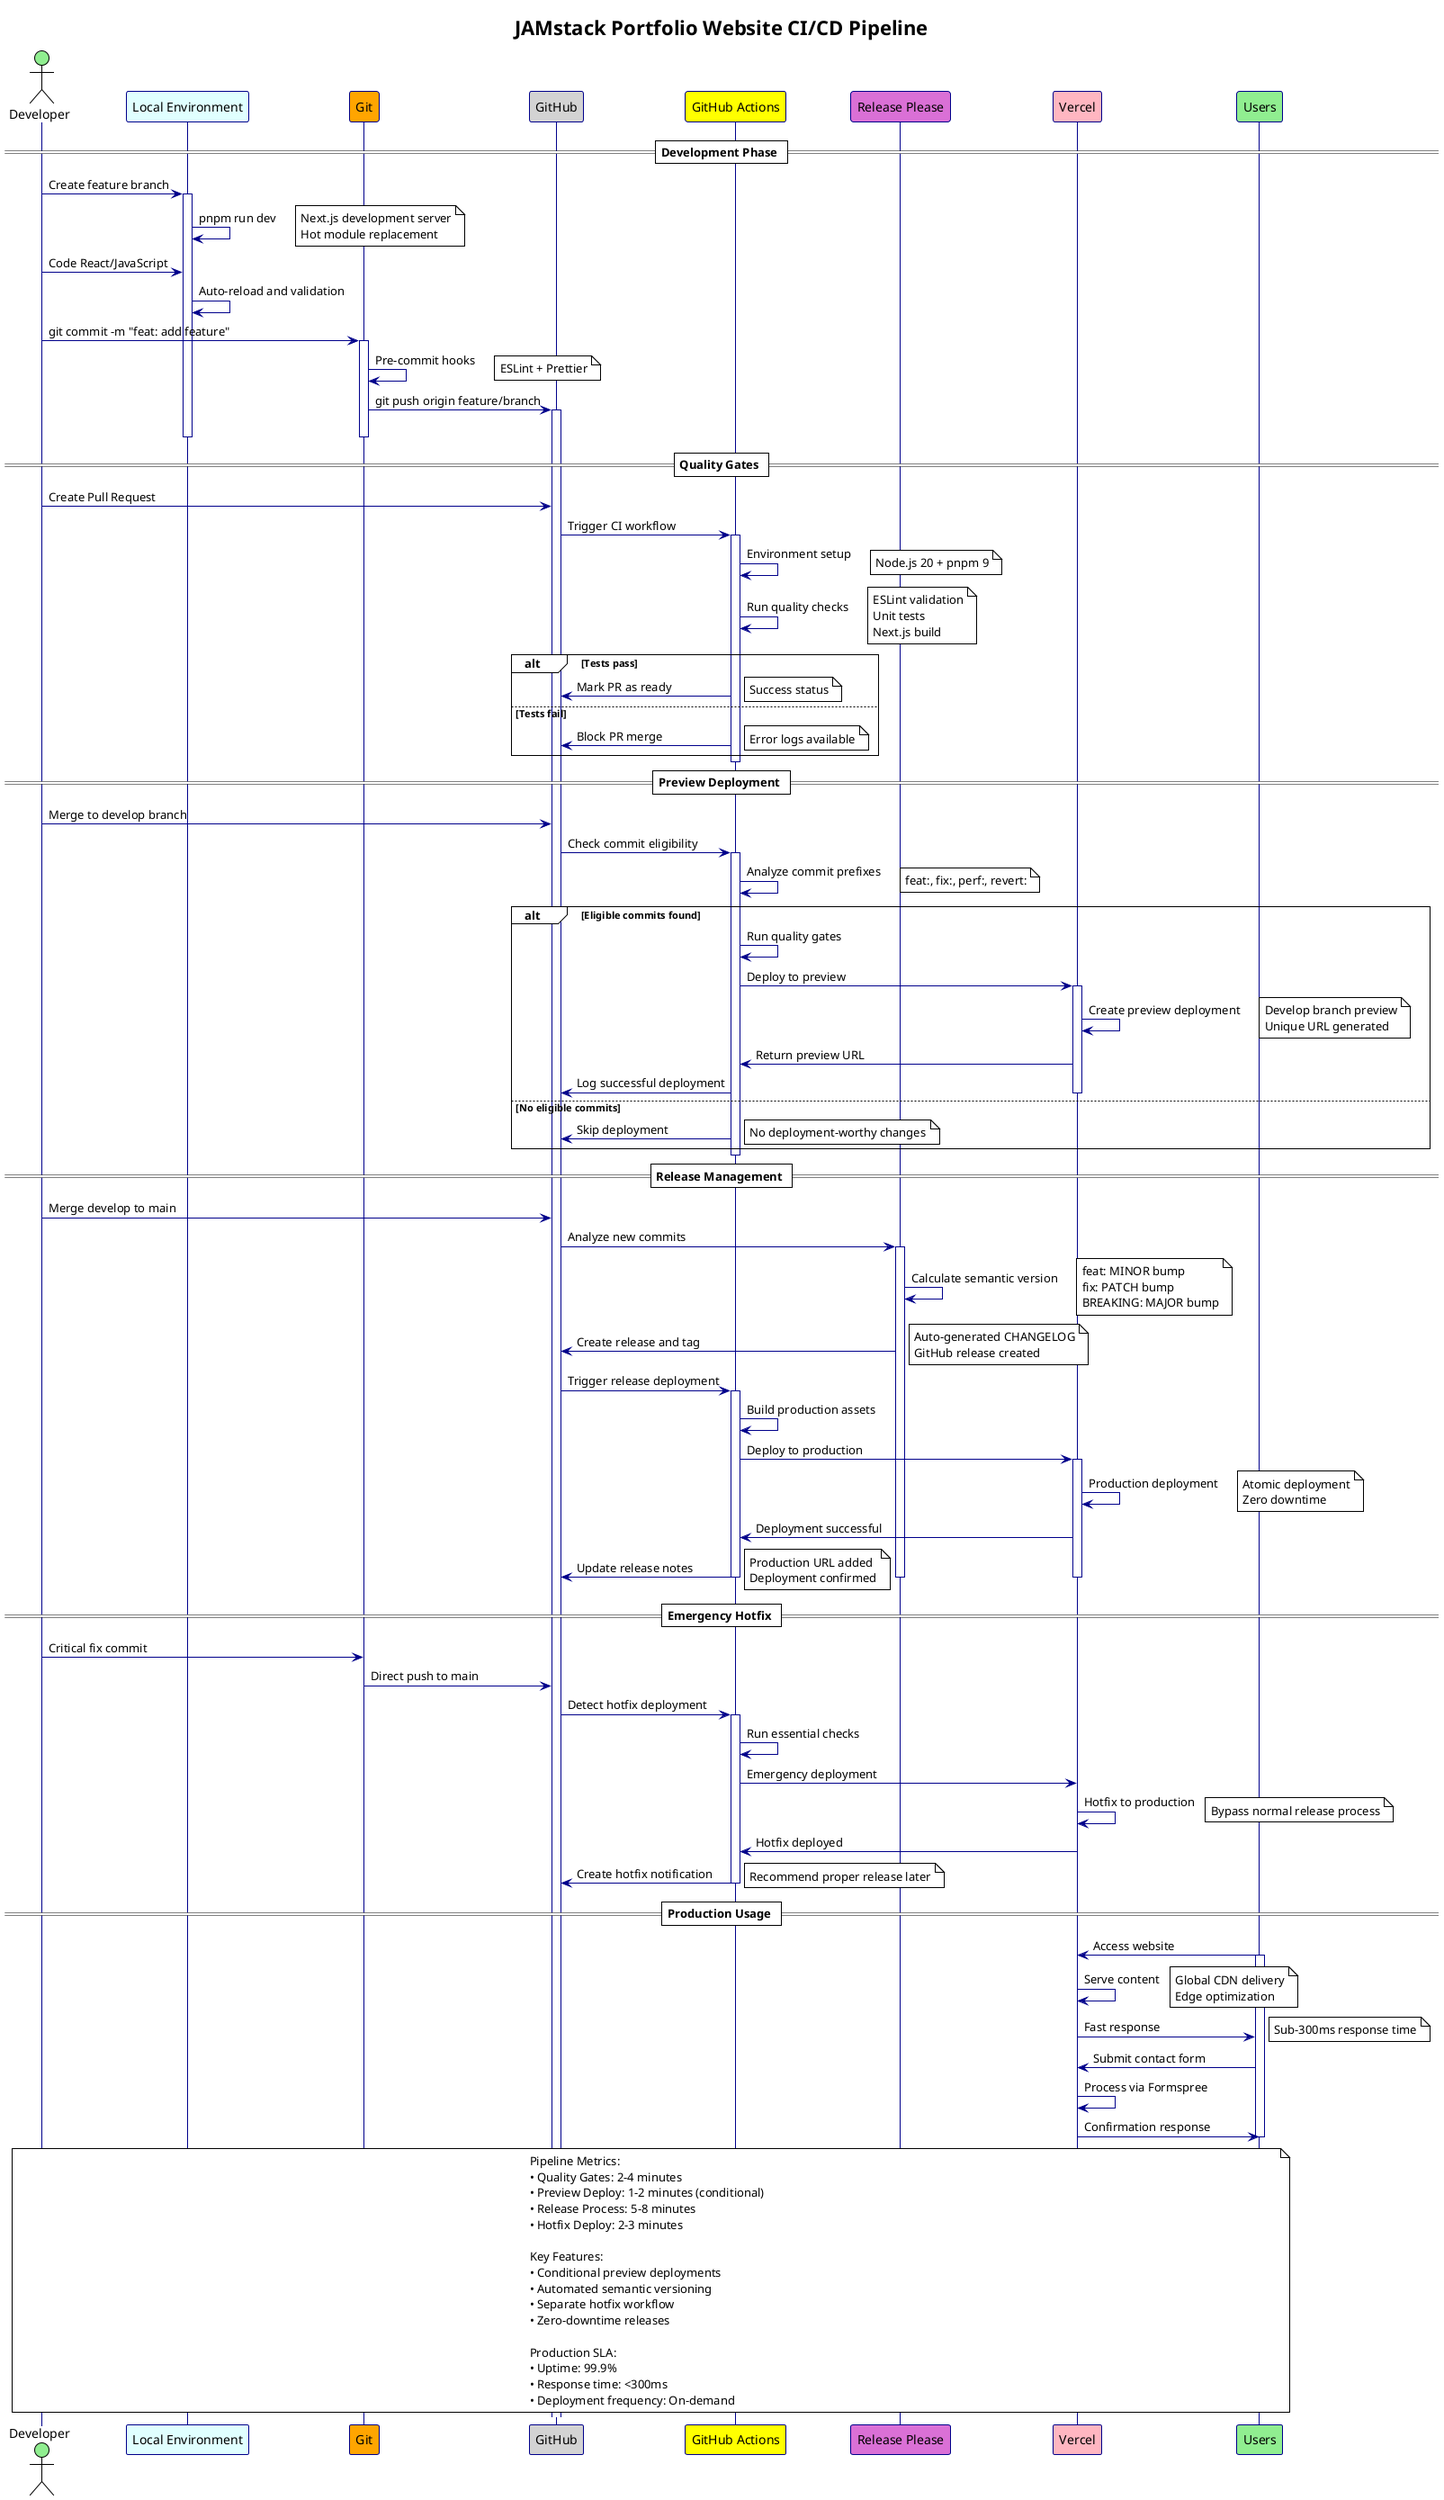 @startuml CI CD Pipeline Sequence Diagram

!theme plain
skinparam participant {
    BackgroundColor LightBlue
    BorderColor DarkBlue
}
skinparam sequence {
    ArrowColor DarkBlue
    LifeLineBorderColor DarkBlue
}

title JAMstack Portfolio Website CI/CD Pipeline

actor Developer as dev #LightGreen
participant "Local Environment" as local #LightCyan
participant Git as git #Orange
participant GitHub as github #LightGray
participant "GitHub Actions" as actions #Yellow
participant "Release Please" as release #Orchid
participant Vercel as vercel #LightPink
participant Users as users #LightGreen

== Development Phase ==
dev -> local : Create feature branch
activate local
local -> local : pnpm run dev
note right : Next.js development server\nHot module replacement
dev -> local : Code React/JavaScript
local -> local : Auto-reload and validation
dev -> git : git commit -m "feat: add feature"
activate git
git -> git : Pre-commit hooks
note right : ESLint + Prettier
git -> github : git push origin feature/branch
activate github
deactivate git
deactivate local

== Quality Gates ==
dev -> github : Create Pull Request
github -> actions : Trigger CI workflow
activate actions
actions -> actions : Environment setup
note right : Node.js 20 + pnpm 9
actions -> actions : Run quality checks
note right : ESLint validation\nUnit tests\nNext.js build
alt Tests pass
    actions -> github : Mark PR as ready
    note right : Success status
else Tests fail
    actions -> github : Block PR merge
    note right : Error logs available
end
deactivate actions

== Preview Deployment ==
dev -> github : Merge to develop branch
github -> actions : Check commit eligibility
activate actions
actions -> actions : Analyze commit prefixes
note right : feat:, fix:, perf:, revert:
alt Eligible commits found
    actions -> actions : Run quality gates
    actions -> vercel : Deploy to preview
    activate vercel
    vercel -> vercel : Create preview deployment
    note right : Develop branch preview\nUnique URL generated
    vercel -> actions : Return preview URL
    actions -> github : Log successful deployment
    deactivate vercel
else No eligible commits
    actions -> github : Skip deployment
    note right : No deployment-worthy changes
end
deactivate actions

== Release Management ==
dev -> github : Merge develop to main
github -> release : Analyze new commits
activate release
release -> release : Calculate semantic version
note right : feat: MINOR bump\nfix: PATCH bump\nBREAKING: MAJOR bump
release -> github : Create release and tag
note right : Auto-generated CHANGELOG\nGitHub release created
github -> actions : Trigger release deployment
activate actions
actions -> actions : Build production assets
actions -> vercel : Deploy to production
activate vercel
vercel -> vercel : Production deployment
note right : Atomic deployment\nZero downtime
vercel -> actions : Deployment successful
actions -> github : Update release notes
note right : Production URL added\nDeployment confirmed
deactivate actions
deactivate vercel
deactivate release

== Emergency Hotfix ==
dev -> git : Critical fix commit
git -> github : Direct push to main
github -> actions : Detect hotfix deployment
activate actions
actions -> actions : Run essential checks
actions -> vercel : Emergency deployment
vercel -> vercel : Hotfix to production
note right : Bypass normal release process
vercel -> actions : Hotfix deployed
actions -> github : Create hotfix notification
note right : Recommend proper release later
deactivate actions

== Production Usage ==
users -> vercel : Access website
activate users
vercel -> vercel : Serve content
note right : Global CDN delivery\nEdge optimization
vercel -> users : Fast response
note right : Sub-300ms response time
users -> vercel : Submit contact form
vercel -> vercel : Process via Formspree
vercel -> users : Confirmation response
deactivate users

note over dev, users
    Pipeline Metrics:
    • Quality Gates: 2-4 minutes
    • Preview Deploy: 1-2 minutes (conditional)
    • Release Process: 5-8 minutes
    • Hotfix Deploy: 2-3 minutes
    
    Key Features:
    • Conditional preview deployments
    • Automated semantic versioning
    • Separate hotfix workflow
    • Zero-downtime releases
    
    Production SLA:
    • Uptime: 99.9%
    • Response time: <300ms
    • Deployment frequency: On-demand
end note

@enduml